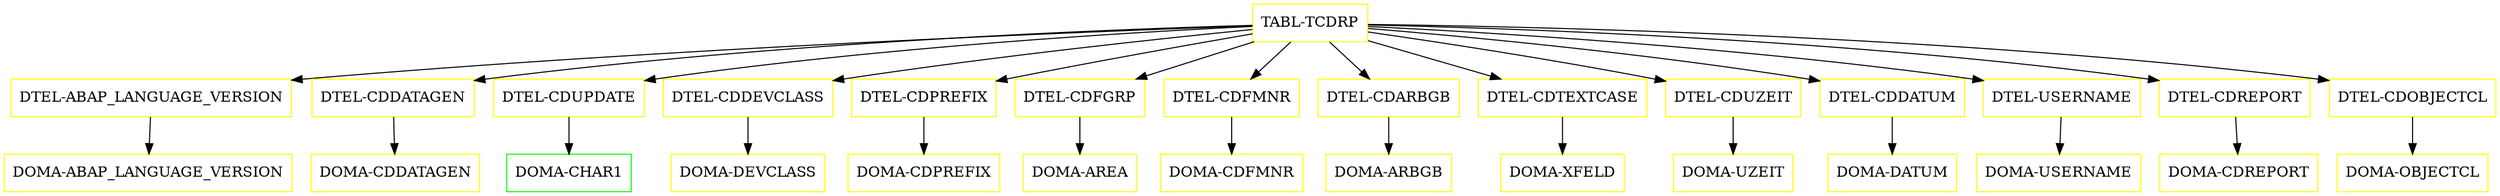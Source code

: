 digraph G {
  "TABL-TCDRP" [shape=box,color=yellow];
  "DTEL-ABAP_LANGUAGE_VERSION" [shape=box,color=yellow,URL="./DTEL_ABAP_LANGUAGE_VERSION.html"];
  "DOMA-ABAP_LANGUAGE_VERSION" [shape=box,color=yellow,URL="./DOMA_ABAP_LANGUAGE_VERSION.html"];
  "DTEL-CDDATAGEN" [shape=box,color=yellow,URL="./DTEL_CDDATAGEN.html"];
  "DOMA-CDDATAGEN" [shape=box,color=yellow,URL="./DOMA_CDDATAGEN.html"];
  "DTEL-CDUPDATE" [shape=box,color=yellow,URL="./DTEL_CDUPDATE.html"];
  "DOMA-CHAR1" [shape=box,color=green,URL="./DOMA_CHAR1.html"];
  "DTEL-CDDEVCLASS" [shape=box,color=yellow,URL="./DTEL_CDDEVCLASS.html"];
  "DOMA-DEVCLASS" [shape=box,color=yellow,URL="./DOMA_DEVCLASS.html"];
  "DTEL-CDPREFIX" [shape=box,color=yellow,URL="./DTEL_CDPREFIX.html"];
  "DOMA-CDPREFIX" [shape=box,color=yellow,URL="./DOMA_CDPREFIX.html"];
  "DTEL-CDFGRP" [shape=box,color=yellow,URL="./DTEL_CDFGRP.html"];
  "DOMA-AREA" [shape=box,color=yellow,URL="./DOMA_AREA.html"];
  "DTEL-CDFMNR" [shape=box,color=yellow,URL="./DTEL_CDFMNR.html"];
  "DOMA-CDFMNR" [shape=box,color=yellow,URL="./DOMA_CDFMNR.html"];
  "DTEL-CDARBGB" [shape=box,color=yellow,URL="./DTEL_CDARBGB.html"];
  "DOMA-ARBGB" [shape=box,color=yellow,URL="./DOMA_ARBGB.html"];
  "DTEL-CDTEXTCASE" [shape=box,color=yellow,URL="./DTEL_CDTEXTCASE.html"];
  "DOMA-XFELD" [shape=box,color=yellow,URL="./DOMA_XFELD.html"];
  "DTEL-CDUZEIT" [shape=box,color=yellow,URL="./DTEL_CDUZEIT.html"];
  "DOMA-UZEIT" [shape=box,color=yellow,URL="./DOMA_UZEIT.html"];
  "DTEL-CDDATUM" [shape=box,color=yellow,URL="./DTEL_CDDATUM.html"];
  "DOMA-DATUM" [shape=box,color=yellow,URL="./DOMA_DATUM.html"];
  "DTEL-USERNAME" [shape=box,color=yellow,URL="./DTEL_USERNAME.html"];
  "DOMA-USERNAME" [shape=box,color=yellow,URL="./DOMA_USERNAME.html"];
  "DTEL-CDREPORT" [shape=box,color=yellow,URL="./DTEL_CDREPORT.html"];
  "DOMA-CDREPORT" [shape=box,color=yellow,URL="./DOMA_CDREPORT.html"];
  "DTEL-CDOBJECTCL" [shape=box,color=yellow,URL="./DTEL_CDOBJECTCL.html"];
  "DOMA-OBJECTCL" [shape=box,color=yellow,URL="./DOMA_OBJECTCL.html"];
  "TABL-TCDRP" -> "DTEL-CDOBJECTCL";
  "TABL-TCDRP" -> "DTEL-CDREPORT";
  "TABL-TCDRP" -> "DTEL-USERNAME";
  "TABL-TCDRP" -> "DTEL-CDDATUM";
  "TABL-TCDRP" -> "DTEL-CDUZEIT";
  "TABL-TCDRP" -> "DTEL-CDTEXTCASE";
  "TABL-TCDRP" -> "DTEL-CDARBGB";
  "TABL-TCDRP" -> "DTEL-CDFMNR";
  "TABL-TCDRP" -> "DTEL-CDFGRP";
  "TABL-TCDRP" -> "DTEL-CDPREFIX";
  "TABL-TCDRP" -> "DTEL-CDDEVCLASS";
  "TABL-TCDRP" -> "DTEL-CDUPDATE";
  "TABL-TCDRP" -> "DTEL-CDDATAGEN";
  "TABL-TCDRP" -> "DTEL-ABAP_LANGUAGE_VERSION";
  "DTEL-ABAP_LANGUAGE_VERSION" -> "DOMA-ABAP_LANGUAGE_VERSION";
  "DTEL-CDDATAGEN" -> "DOMA-CDDATAGEN";
  "DTEL-CDUPDATE" -> "DOMA-CHAR1";
  "DTEL-CDDEVCLASS" -> "DOMA-DEVCLASS";
  "DTEL-CDPREFIX" -> "DOMA-CDPREFIX";
  "DTEL-CDFGRP" -> "DOMA-AREA";
  "DTEL-CDFMNR" -> "DOMA-CDFMNR";
  "DTEL-CDARBGB" -> "DOMA-ARBGB";
  "DTEL-CDTEXTCASE" -> "DOMA-XFELD";
  "DTEL-CDUZEIT" -> "DOMA-UZEIT";
  "DTEL-CDDATUM" -> "DOMA-DATUM";
  "DTEL-USERNAME" -> "DOMA-USERNAME";
  "DTEL-CDREPORT" -> "DOMA-CDREPORT";
  "DTEL-CDOBJECTCL" -> "DOMA-OBJECTCL";
}
